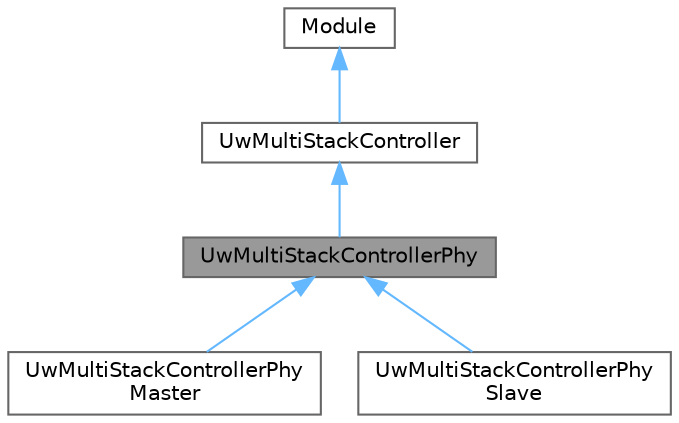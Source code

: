 digraph "UwMultiStackControllerPhy"
{
 // LATEX_PDF_SIZE
  bgcolor="transparent";
  edge [fontname=Helvetica,fontsize=10,labelfontname=Helvetica,labelfontsize=10];
  node [fontname=Helvetica,fontsize=10,shape=box,height=0.2,width=0.4];
  Node1 [id="Node000001",label="UwMultiStackControllerPhy",height=0.2,width=0.4,color="gray40", fillcolor="grey60", style="filled", fontcolor="black",tooltip=" "];
  Node2 -> Node1 [id="edge1_Node000001_Node000002",dir="back",color="steelblue1",style="solid",tooltip=" "];
  Node2 [id="Node000002",label="UwMultiStackController",height=0.2,width=0.4,color="gray40", fillcolor="white", style="filled",URL="$classUwMultiStackController.html",tooltip="Class used to represents the UwMultiStackController layer of a node."];
  Node3 -> Node2 [id="edge2_Node000002_Node000003",dir="back",color="steelblue1",style="solid",tooltip=" "];
  Node3 [id="Node000003",label="Module",height=0.2,width=0.4,color="gray40", fillcolor="white", style="filled",tooltip=" "];
  Node1 -> Node4 [id="edge3_Node000001_Node000004",dir="back",color="steelblue1",style="solid",tooltip=" "];
  Node4 [id="Node000004",label="UwMultiStackControllerPhy\lMaster",height=0.2,width=0.4,color="gray40", fillcolor="white", style="filled",URL="$classUwMultiStackControllerPhyMaster.html",tooltip="Class used to represents the UwMultiStackControllerPhyMaster layer of a node."];
  Node1 -> Node5 [id="edge4_Node000001_Node000005",dir="back",color="steelblue1",style="solid",tooltip=" "];
  Node5 [id="Node000005",label="UwMultiStackControllerPhy\lSlave",height=0.2,width=0.4,color="gray40", fillcolor="white", style="filled",URL="$classUwMultiStackControllerPhySlave.html",tooltip="Class used to represents the UwMultiStackControllerPhySlave layer of a node."];
}
